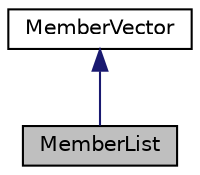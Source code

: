 digraph "MemberList"
{
 // INTERACTIVE_SVG=YES
 // LATEX_PDF_SIZE
  edge [fontname="Helvetica",fontsize="10",labelfontname="Helvetica",labelfontsize="10"];
  node [fontname="Helvetica",fontsize="10",shape=record];
  Node1 [label="MemberList",height=0.2,width=0.4,color="black", fillcolor="grey75", style="filled", fontcolor="black",tooltip="A list of MemberDef objects as shown in documentation sections."];
  Node2 -> Node1 [dir="back",color="midnightblue",fontsize="10",style="solid",fontname="Helvetica"];
  Node2 [label="MemberVector",height=0.2,width=0.4,color="black", fillcolor="white", style="filled",URL="$d1/d7d/class_member_vector.html",tooltip="A vector of MemberDef object"];
}
